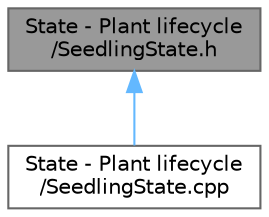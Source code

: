 digraph "State - Plant lifecycle/SeedlingState.h"
{
 // INTERACTIVE_SVG=YES
 // LATEX_PDF_SIZE
  bgcolor="transparent";
  edge [fontname=Helvetica,fontsize=10,labelfontname=Helvetica,labelfontsize=10];
  node [fontname=Helvetica,fontsize=10,shape=box,height=0.2,width=0.4];
  Node1 [id="Node000001",label="State - Plant lifecycle\l/SeedlingState.h",height=0.2,width=0.4,color="gray40", fillcolor="grey60", style="filled", fontcolor="black",tooltip="Concrete state representing the seedling stage of plant lifecycle."];
  Node1 -> Node2 [id="edge1_Node000001_Node000002",dir="back",color="steelblue1",style="solid",tooltip=" "];
  Node2 [id="Node000002",label="State - Plant lifecycle\l/SeedlingState.cpp",height=0.2,width=0.4,color="grey40", fillcolor="white", style="filled",URL="$_seedling_state_8cpp.html",tooltip=" "];
}
